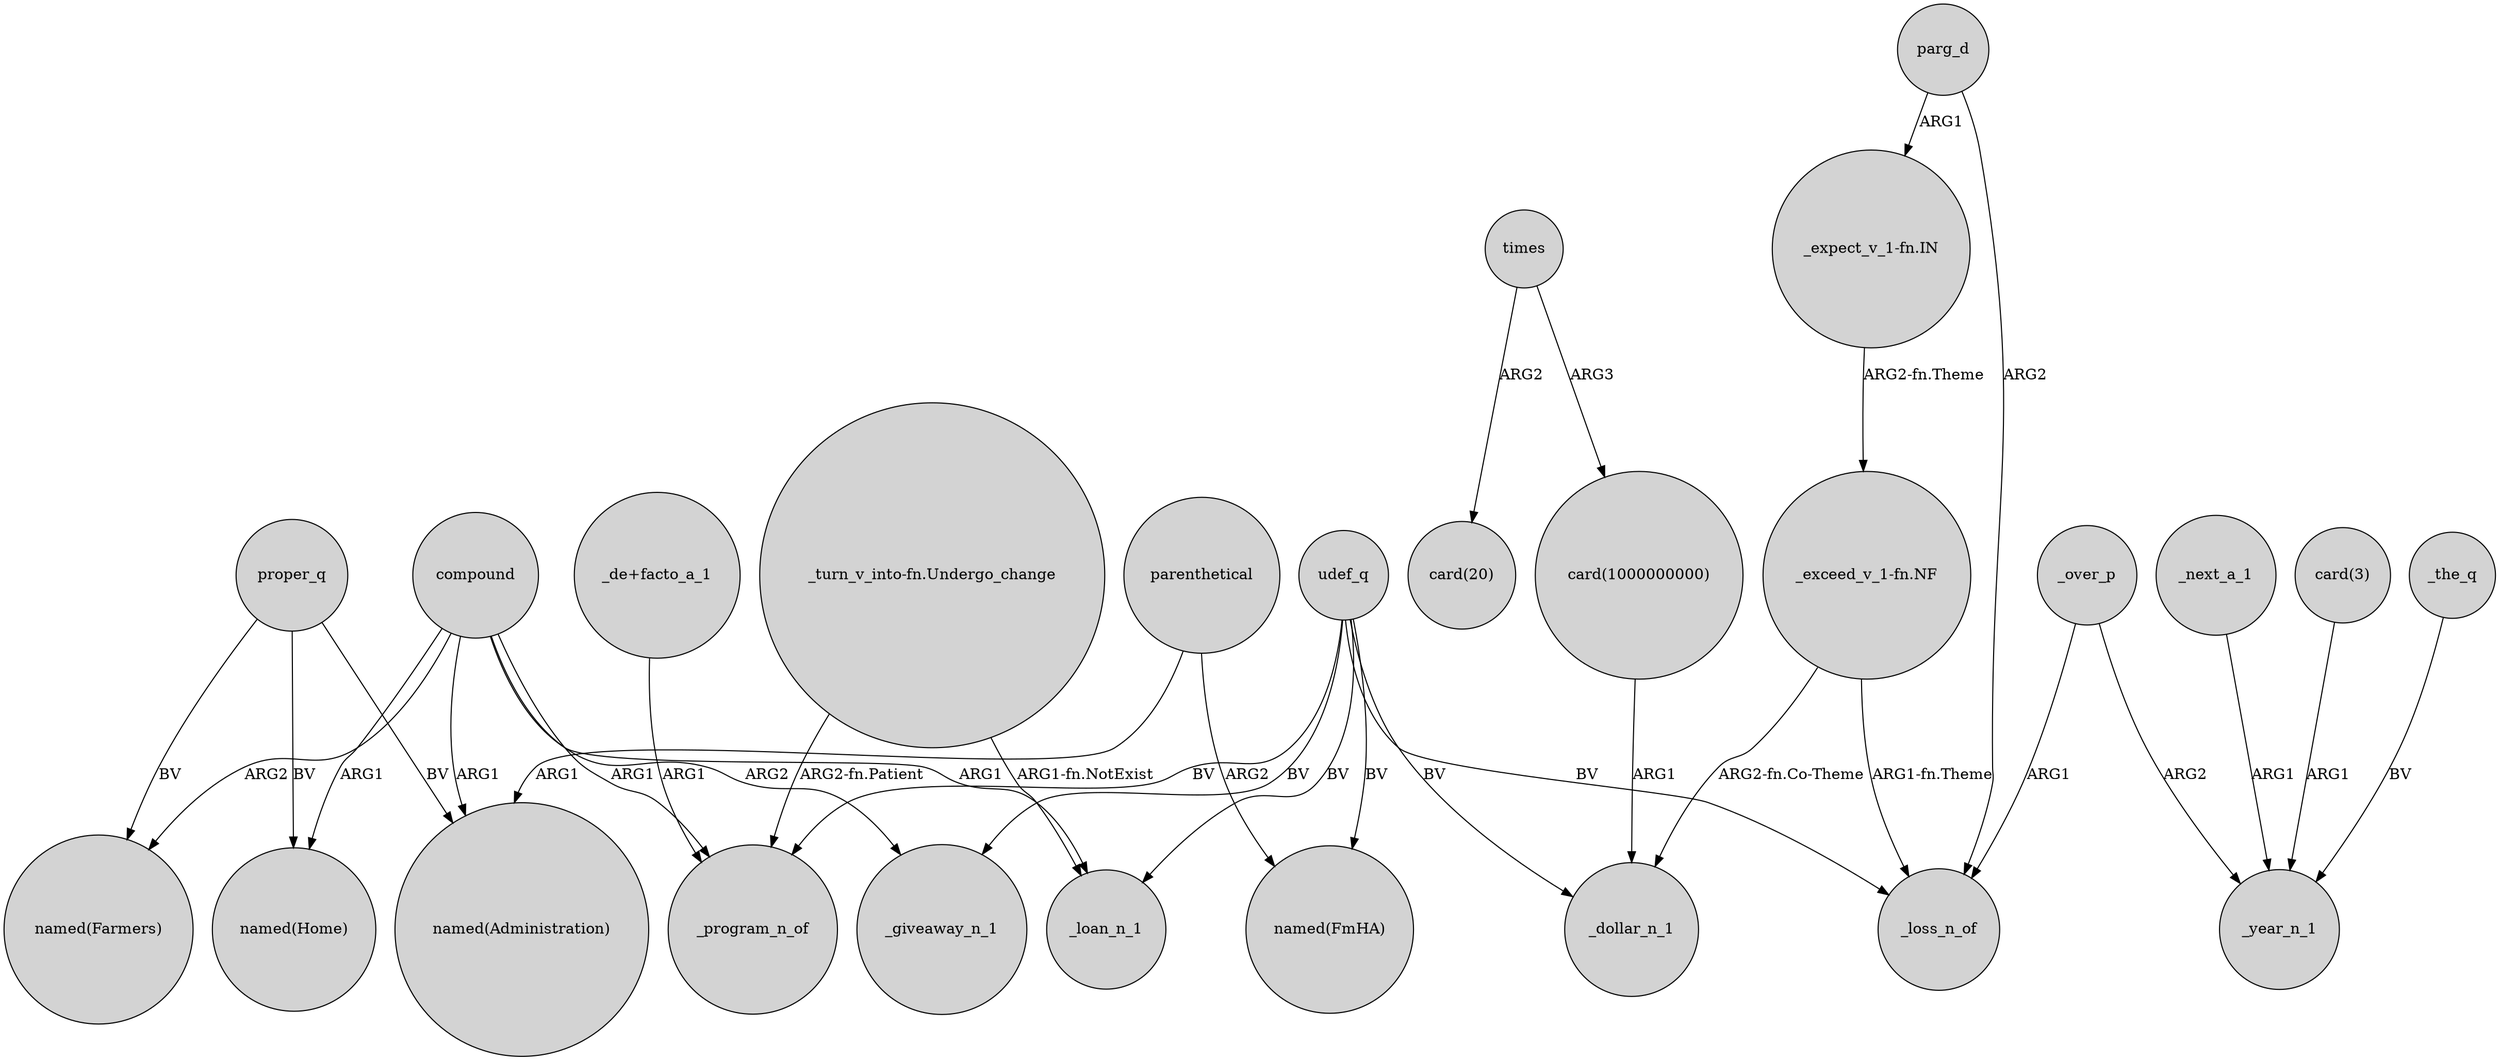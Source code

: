 digraph {
	node [shape=circle style=filled]
	proper_q -> "named(Farmers)" [label=BV]
	udef_q -> _loan_n_1 [label=BV]
	proper_q -> "named(Home)" [label=BV]
	udef_q -> _program_n_of [label=BV]
	"_turn_v_into-fn.Undergo_change" -> _loan_n_1 [label="ARG1-fn.NotExist"]
	"_exceed_v_1-fn.NF" -> _loss_n_of [label="ARG1-fn.Theme"]
	proper_q -> "named(Administration)" [label=BV]
	compound -> "named(Administration)" [label=ARG1]
	udef_q -> "named(FmHA)" [label=BV]
	times -> "card(1000000000)" [label=ARG3]
	"_expect_v_1-fn.IN" -> "_exceed_v_1-fn.NF" [label="ARG2-fn.Theme"]
	udef_q -> _giveaway_n_1 [label=BV]
	"_de+facto_a_1" -> _program_n_of [label=ARG1]
	parg_d -> _loss_n_of [label=ARG2]
	_next_a_1 -> _year_n_1 [label=ARG1]
	parg_d -> "_expect_v_1-fn.IN" [label=ARG1]
	"card(3)" -> _year_n_1 [label=ARG1]
	compound -> "named(Farmers)" [label=ARG2]
	compound -> _loan_n_1 [label=ARG1]
	_the_q -> _year_n_1 [label=BV]
	times -> "card(20)" [label=ARG2]
	_over_p -> _loss_n_of [label=ARG1]
	_over_p -> _year_n_1 [label=ARG2]
	compound -> _program_n_of [label=ARG1]
	parenthetical -> "named(Administration)" [label=ARG1]
	udef_q -> _dollar_n_1 [label=BV]
	compound -> _giveaway_n_1 [label=ARG2]
	"card(1000000000)" -> _dollar_n_1 [label=ARG1]
	"_exceed_v_1-fn.NF" -> _dollar_n_1 [label="ARG2-fn.Co-Theme"]
	udef_q -> _loss_n_of [label=BV]
	parenthetical -> "named(FmHA)" [label=ARG2]
	compound -> "named(Home)" [label=ARG1]
	"_turn_v_into-fn.Undergo_change" -> _program_n_of [label="ARG2-fn.Patient"]
}
